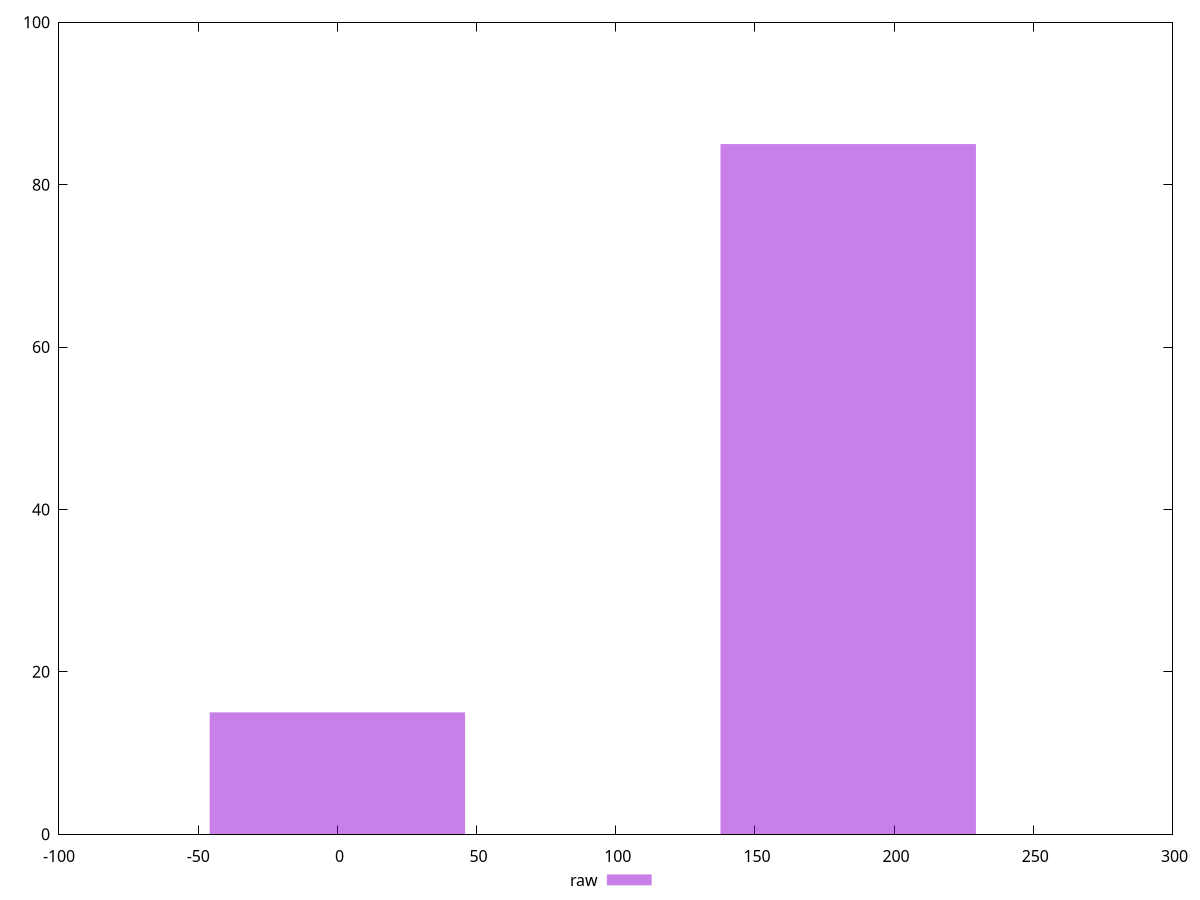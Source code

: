 reset
set terminal svg size 640, 490 enhanced background rgb 'white'
set output "report_00007_2020-12-11T15:55:29.892Z/uses-http2/samples/pages+cached+noexternal+nojs/raw/histogram.svg"

$raw <<EOF
0 15
183.50597284368345 85
EOF

set key outside below
set boxwidth 91.75298642184173
set yrange [0:100]
set style fill transparent solid 0.5 noborder

plot \
  $raw title "raw" with boxes, \


reset